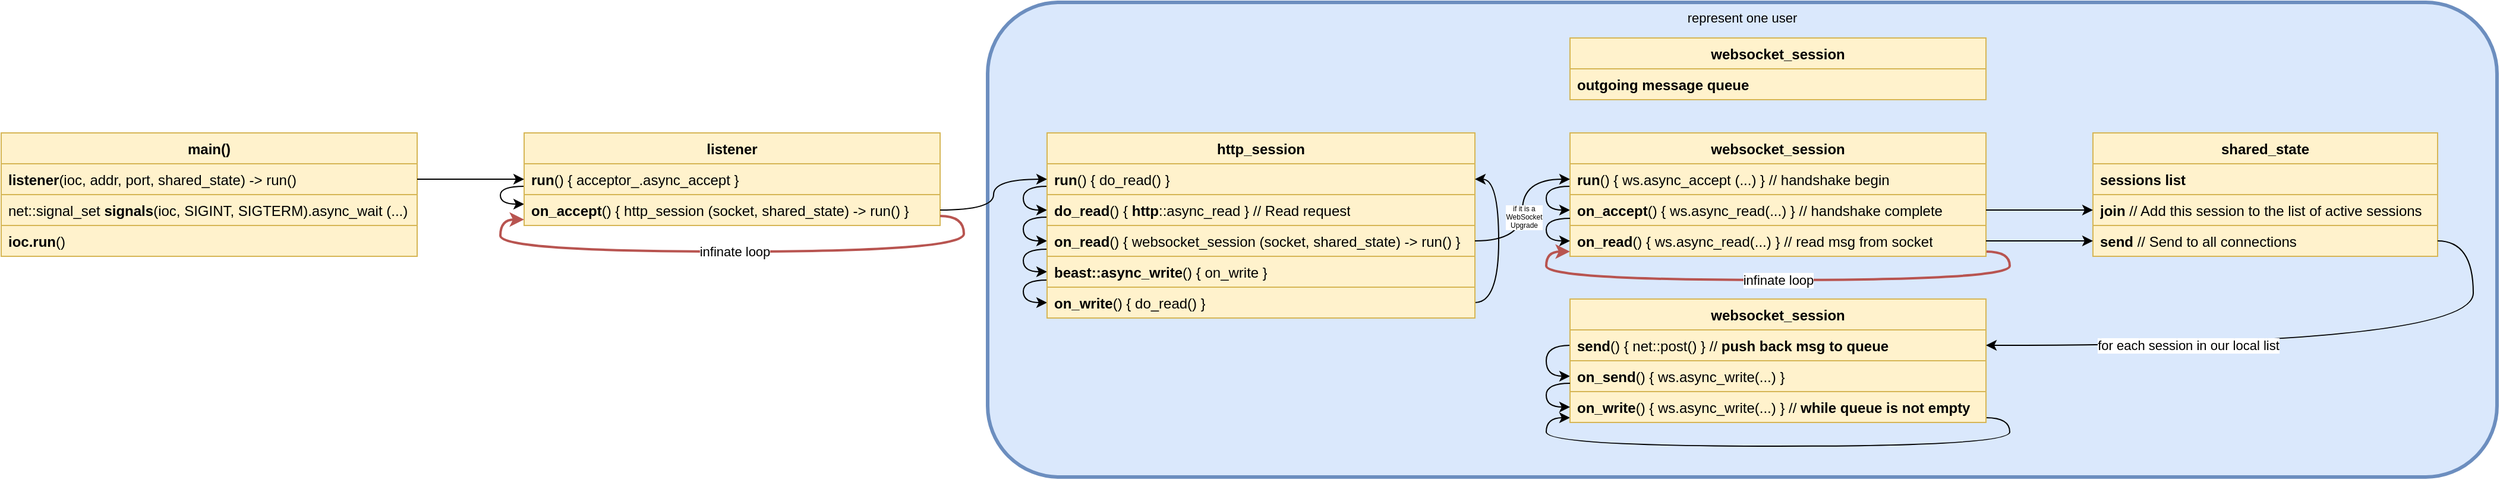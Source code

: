 <mxfile version="21.1.2" type="device">
  <diagram name="Page-1" id="tCR28_HBZf_tV_H6MwSp">
    <mxGraphModel dx="2173" dy="1190" grid="0" gridSize="10" guides="1" tooltips="1" connect="1" arrows="1" fold="1" page="0" pageScale="1" pageWidth="850" pageHeight="1100" math="0" shadow="0">
      <root>
        <mxCell id="0" />
        <mxCell id="1" parent="0" />
        <mxCell id="aDDi9L3SPapKVW95Jl-m-75" value="represent one user" style="rounded=1;whiteSpace=wrap;html=1;fontFamily=Helvetica;fontSize=11;strokeWidth=3;fillColor=#dae8fc;strokeColor=#6c8ebf;verticalAlign=top;" vertex="1" parent="1">
          <mxGeometry x="830" y="230" width="1270" height="400" as="geometry" />
        </mxCell>
        <mxCell id="aDDi9L3SPapKVW95Jl-m-3" value="main()" style="swimlane;fontStyle=1;align=center;verticalAlign=top;childLayout=stackLayout;horizontal=1;startSize=26;horizontalStack=0;resizeParent=1;resizeParentMax=0;resizeLast=0;collapsible=1;marginBottom=0;whiteSpace=wrap;html=1;fillColor=#fff2cc;strokeColor=#d6b656;" vertex="1" parent="1">
          <mxGeometry y="340" width="350" height="104" as="geometry" />
        </mxCell>
        <mxCell id="aDDi9L3SPapKVW95Jl-m-4" value="&lt;b&gt;listener&lt;/b&gt;(ioc, addr, port, shared_state) -&amp;gt; run()" style="text;strokeColor=#d6b656;fillColor=#fff2cc;align=left;verticalAlign=top;spacingLeft=4;spacingRight=4;overflow=hidden;rotatable=0;points=[[0,0.5],[1,0.5]];portConstraint=eastwest;whiteSpace=wrap;html=1;" vertex="1" parent="aDDi9L3SPapKVW95Jl-m-3">
          <mxGeometry y="26" width="350" height="26" as="geometry" />
        </mxCell>
        <mxCell id="aDDi9L3SPapKVW95Jl-m-8" value="net::signal_set &lt;b&gt;signals&lt;/b&gt;(ioc, SIGINT, SIGTERM).async_wait (...)" style="text;strokeColor=#d6b656;fillColor=#fff2cc;align=left;verticalAlign=top;spacingLeft=4;spacingRight=4;overflow=hidden;rotatable=0;points=[[0,0.5],[1,0.5]];portConstraint=eastwest;whiteSpace=wrap;html=1;" vertex="1" parent="aDDi9L3SPapKVW95Jl-m-3">
          <mxGeometry y="52" width="350" height="26" as="geometry" />
        </mxCell>
        <mxCell id="aDDi9L3SPapKVW95Jl-m-7" value="&lt;b&gt;ioc.run&lt;/b&gt;()" style="text;strokeColor=#d6b656;fillColor=#fff2cc;align=left;verticalAlign=top;spacingLeft=4;spacingRight=4;overflow=hidden;rotatable=0;points=[[0,0.5],[1,0.5]];portConstraint=eastwest;whiteSpace=wrap;html=1;" vertex="1" parent="aDDi9L3SPapKVW95Jl-m-3">
          <mxGeometry y="78" width="350" height="26" as="geometry" />
        </mxCell>
        <mxCell id="aDDi9L3SPapKVW95Jl-m-9" value="listener" style="swimlane;fontStyle=1;align=center;verticalAlign=top;childLayout=stackLayout;horizontal=1;startSize=26;horizontalStack=0;resizeParent=1;resizeParentMax=0;resizeLast=0;collapsible=1;marginBottom=0;whiteSpace=wrap;html=1;fillColor=#fff2cc;strokeColor=#d6b656;" vertex="1" parent="1">
          <mxGeometry x="440" y="340" width="350" height="78" as="geometry" />
        </mxCell>
        <mxCell id="aDDi9L3SPapKVW95Jl-m-18" style="edgeStyle=orthogonalEdgeStyle;shape=connector;curved=1;rounded=0;orthogonalLoop=1;jettySize=auto;html=1;labelBackgroundColor=default;strokeColor=default;fontFamily=Helvetica;fontSize=11;fontColor=default;endArrow=classic;" edge="1" parent="aDDi9L3SPapKVW95Jl-m-9" source="aDDi9L3SPapKVW95Jl-m-10" target="aDDi9L3SPapKVW95Jl-m-13">
          <mxGeometry relative="1" as="geometry">
            <Array as="points">
              <mxPoint x="-20" y="45" />
              <mxPoint x="-20" y="60" />
            </Array>
          </mxGeometry>
        </mxCell>
        <mxCell id="aDDi9L3SPapKVW95Jl-m-10" value="&lt;b&gt;run&lt;/b&gt;() { acceptor_.async_accept }" style="text;strokeColor=#d6b656;fillColor=#fff2cc;align=left;verticalAlign=top;spacingLeft=4;spacingRight=4;overflow=hidden;rotatable=0;points=[[0,0.5],[1,0.5]];portConstraint=eastwest;whiteSpace=wrap;html=1;" vertex="1" parent="aDDi9L3SPapKVW95Jl-m-9">
          <mxGeometry y="26" width="350" height="26" as="geometry" />
        </mxCell>
        <mxCell id="aDDi9L3SPapKVW95Jl-m-13" value="&lt;b&gt;on_accept&lt;/b&gt;() {&amp;nbsp;http_session (socket, shared_state) -&amp;gt; run()&lt;span style=&quot;background-color: initial;&quot;&gt;&amp;nbsp;}&lt;/span&gt;" style="text;strokeColor=#d6b656;fillColor=#fff2cc;align=left;verticalAlign=top;spacingLeft=4;spacingRight=4;overflow=hidden;rotatable=0;points=[[0,0.5],[1,0.5]];portConstraint=eastwest;whiteSpace=wrap;html=1;" vertex="1" parent="aDDi9L3SPapKVW95Jl-m-9">
          <mxGeometry y="52" width="350" height="26" as="geometry" />
        </mxCell>
        <mxCell id="aDDi9L3SPapKVW95Jl-m-49" value="infinate loop" style="edgeStyle=orthogonalEdgeStyle;shape=connector;curved=1;rounded=0;orthogonalLoop=1;jettySize=auto;html=1;labelBackgroundColor=default;strokeColor=#b85450;fontFamily=Helvetica;fontSize=11;fontColor=default;endArrow=classic;fillColor=#f8cecc;strokeWidth=2;" edge="1" parent="aDDi9L3SPapKVW95Jl-m-9" source="aDDi9L3SPapKVW95Jl-m-13" target="aDDi9L3SPapKVW95Jl-m-13">
          <mxGeometry relative="1" as="geometry">
            <mxPoint x="180" y="100" as="targetPoint" />
            <Array as="points">
              <mxPoint x="370" y="70" />
              <mxPoint x="370" y="100" />
              <mxPoint x="-20" y="100" />
              <mxPoint x="-20" y="73" />
            </Array>
          </mxGeometry>
        </mxCell>
        <mxCell id="aDDi9L3SPapKVW95Jl-m-14" value="http_session" style="swimlane;fontStyle=1;align=center;verticalAlign=top;childLayout=stackLayout;horizontal=1;startSize=26;horizontalStack=0;resizeParent=1;resizeParentMax=0;resizeLast=0;collapsible=1;marginBottom=0;whiteSpace=wrap;html=1;fillColor=#fff2cc;strokeColor=#d6b656;" vertex="1" parent="1">
          <mxGeometry x="880" y="340" width="360" height="156" as="geometry" />
        </mxCell>
        <mxCell id="aDDi9L3SPapKVW95Jl-m-26" style="edgeStyle=orthogonalEdgeStyle;shape=connector;curved=1;rounded=0;orthogonalLoop=1;jettySize=auto;html=1;entryX=0;entryY=0.5;entryDx=0;entryDy=0;labelBackgroundColor=default;strokeColor=default;fontFamily=Helvetica;fontSize=11;fontColor=default;endArrow=classic;" edge="1" parent="aDDi9L3SPapKVW95Jl-m-14" source="aDDi9L3SPapKVW95Jl-m-15" target="aDDi9L3SPapKVW95Jl-m-20">
          <mxGeometry relative="1" as="geometry">
            <Array as="points">
              <mxPoint x="-20" y="45" />
              <mxPoint x="-20" y="65" />
            </Array>
          </mxGeometry>
        </mxCell>
        <mxCell id="aDDi9L3SPapKVW95Jl-m-15" value="&lt;b&gt;run&lt;/b&gt;() { do_read() }" style="text;strokeColor=#d6b656;fillColor=#fff2cc;align=left;verticalAlign=top;spacingLeft=4;spacingRight=4;overflow=hidden;rotatable=0;points=[[0,0.5],[1,0.5]];portConstraint=eastwest;whiteSpace=wrap;html=1;" vertex="1" parent="aDDi9L3SPapKVW95Jl-m-14">
          <mxGeometry y="26" width="360" height="26" as="geometry" />
        </mxCell>
        <mxCell id="aDDi9L3SPapKVW95Jl-m-27" style="edgeStyle=orthogonalEdgeStyle;shape=connector;curved=1;rounded=0;orthogonalLoop=1;jettySize=auto;html=1;entryX=0;entryY=0.5;entryDx=0;entryDy=0;labelBackgroundColor=default;strokeColor=default;fontFamily=Helvetica;fontSize=11;fontColor=default;endArrow=classic;" edge="1" parent="aDDi9L3SPapKVW95Jl-m-14" source="aDDi9L3SPapKVW95Jl-m-20" target="aDDi9L3SPapKVW95Jl-m-21">
          <mxGeometry relative="1" as="geometry">
            <Array as="points">
              <mxPoint x="-20" y="71" />
              <mxPoint x="-20" y="91" />
            </Array>
          </mxGeometry>
        </mxCell>
        <mxCell id="aDDi9L3SPapKVW95Jl-m-20" value="&lt;b&gt;do_read&lt;/b&gt;() {&amp;nbsp;&lt;b&gt;http&lt;/b&gt;::async_read }&amp;nbsp;// Read request" style="text;strokeColor=#d6b656;fillColor=#fff2cc;align=left;verticalAlign=top;spacingLeft=4;spacingRight=4;overflow=hidden;rotatable=0;points=[[0,0.5],[1,0.5]];portConstraint=eastwest;whiteSpace=wrap;html=1;" vertex="1" parent="aDDi9L3SPapKVW95Jl-m-14">
          <mxGeometry y="52" width="360" height="26" as="geometry" />
        </mxCell>
        <mxCell id="aDDi9L3SPapKVW95Jl-m-77" style="edgeStyle=orthogonalEdgeStyle;shape=connector;curved=1;rounded=0;orthogonalLoop=1;jettySize=auto;html=1;entryX=0;entryY=0.5;entryDx=0;entryDy=0;labelBackgroundColor=default;strokeColor=default;fontFamily=Helvetica;fontSize=11;fontColor=default;endArrow=classic;" edge="1" parent="aDDi9L3SPapKVW95Jl-m-14" source="aDDi9L3SPapKVW95Jl-m-21" target="aDDi9L3SPapKVW95Jl-m-42">
          <mxGeometry relative="1" as="geometry">
            <Array as="points">
              <mxPoint x="-20" y="98" />
              <mxPoint x="-20" y="117" />
            </Array>
          </mxGeometry>
        </mxCell>
        <mxCell id="aDDi9L3SPapKVW95Jl-m-21" value="&lt;b&gt;on_read&lt;/b&gt;() { websocket_session (socket, shared_state) -&amp;gt; run()&amp;nbsp;}" style="text;strokeColor=#d6b656;fillColor=#fff2cc;align=left;verticalAlign=top;spacingLeft=4;spacingRight=4;overflow=hidden;rotatable=0;points=[[0,0.5],[1,0.5]];portConstraint=eastwest;whiteSpace=wrap;html=1;" vertex="1" parent="aDDi9L3SPapKVW95Jl-m-14">
          <mxGeometry y="78" width="360" height="26" as="geometry" />
        </mxCell>
        <mxCell id="aDDi9L3SPapKVW95Jl-m-46" style="edgeStyle=orthogonalEdgeStyle;shape=connector;curved=1;rounded=0;orthogonalLoop=1;jettySize=auto;html=1;labelBackgroundColor=default;strokeColor=default;fontFamily=Helvetica;fontSize=11;fontColor=default;endArrow=classic;entryX=0;entryY=0.5;entryDx=0;entryDy=0;" edge="1" parent="aDDi9L3SPapKVW95Jl-m-14" source="aDDi9L3SPapKVW95Jl-m-42" target="aDDi9L3SPapKVW95Jl-m-43">
          <mxGeometry relative="1" as="geometry">
            <Array as="points">
              <mxPoint x="-20" y="124" />
              <mxPoint x="-20" y="143" />
            </Array>
          </mxGeometry>
        </mxCell>
        <mxCell id="aDDi9L3SPapKVW95Jl-m-42" value="&lt;b&gt;beast::async_write&lt;/b&gt;() {&amp;nbsp;on_write&lt;span style=&quot;background-color: initial;&quot;&gt;&amp;nbsp;}&lt;/span&gt;" style="text;strokeColor=#d6b656;fillColor=#fff2cc;align=left;verticalAlign=top;spacingLeft=4;spacingRight=4;overflow=hidden;rotatable=0;points=[[0,0.5],[1,0.5]];portConstraint=eastwest;whiteSpace=wrap;html=1;" vertex="1" parent="aDDi9L3SPapKVW95Jl-m-14">
          <mxGeometry y="104" width="360" height="26" as="geometry" />
        </mxCell>
        <mxCell id="aDDi9L3SPapKVW95Jl-m-48" style="edgeStyle=orthogonalEdgeStyle;shape=connector;curved=1;rounded=0;orthogonalLoop=1;jettySize=auto;html=1;labelBackgroundColor=default;strokeColor=default;fontFamily=Helvetica;fontSize=11;fontColor=default;endArrow=classic;" edge="1" parent="aDDi9L3SPapKVW95Jl-m-14" source="aDDi9L3SPapKVW95Jl-m-43" target="aDDi9L3SPapKVW95Jl-m-15">
          <mxGeometry relative="1" as="geometry">
            <Array as="points">
              <mxPoint x="380" y="143" />
              <mxPoint x="380" y="39" />
            </Array>
          </mxGeometry>
        </mxCell>
        <mxCell id="aDDi9L3SPapKVW95Jl-m-43" value="&lt;b&gt;on_write&lt;/b&gt;() {&amp;nbsp;&lt;span style=&quot;background-color: initial;&quot;&gt;do_read() }&lt;/span&gt;" style="text;strokeColor=#d6b656;fillColor=#fff2cc;align=left;verticalAlign=top;spacingLeft=4;spacingRight=4;overflow=hidden;rotatable=0;points=[[0,0.5],[1,0.5]];portConstraint=eastwest;whiteSpace=wrap;html=1;" vertex="1" parent="aDDi9L3SPapKVW95Jl-m-14">
          <mxGeometry y="130" width="360" height="26" as="geometry" />
        </mxCell>
        <mxCell id="aDDi9L3SPapKVW95Jl-m-17" style="edgeStyle=orthogonalEdgeStyle;rounded=0;orthogonalLoop=1;jettySize=auto;html=1;curved=1;" edge="1" parent="1" source="aDDi9L3SPapKVW95Jl-m-4" target="aDDi9L3SPapKVW95Jl-m-10">
          <mxGeometry relative="1" as="geometry" />
        </mxCell>
        <mxCell id="aDDi9L3SPapKVW95Jl-m-19" style="edgeStyle=orthogonalEdgeStyle;shape=connector;curved=1;rounded=0;orthogonalLoop=1;jettySize=auto;html=1;labelBackgroundColor=default;strokeColor=default;fontFamily=Helvetica;fontSize=11;fontColor=default;endArrow=classic;" edge="1" parent="1" source="aDDi9L3SPapKVW95Jl-m-13" target="aDDi9L3SPapKVW95Jl-m-15">
          <mxGeometry relative="1" as="geometry" />
        </mxCell>
        <mxCell id="aDDi9L3SPapKVW95Jl-m-22" value="websocket_session" style="swimlane;fontStyle=1;align=center;verticalAlign=top;childLayout=stackLayout;horizontal=1;startSize=26;horizontalStack=0;resizeParent=1;resizeParentMax=0;resizeLast=0;collapsible=1;marginBottom=0;whiteSpace=wrap;html=1;fillColor=#fff2cc;strokeColor=#d6b656;" vertex="1" parent="1">
          <mxGeometry x="1320" y="340" width="350" height="104" as="geometry" />
        </mxCell>
        <mxCell id="aDDi9L3SPapKVW95Jl-m-36" style="edgeStyle=orthogonalEdgeStyle;shape=connector;curved=1;rounded=0;orthogonalLoop=1;jettySize=auto;html=1;entryX=0;entryY=0.5;entryDx=0;entryDy=0;labelBackgroundColor=default;strokeColor=default;fontFamily=Helvetica;fontSize=11;fontColor=default;endArrow=classic;" edge="1" parent="aDDi9L3SPapKVW95Jl-m-22" source="aDDi9L3SPapKVW95Jl-m-23" target="aDDi9L3SPapKVW95Jl-m-33">
          <mxGeometry relative="1" as="geometry">
            <Array as="points">
              <mxPoint x="-20" y="45" />
              <mxPoint x="-20" y="65" />
            </Array>
          </mxGeometry>
        </mxCell>
        <mxCell id="aDDi9L3SPapKVW95Jl-m-23" value="&lt;b&gt;run&lt;/b&gt;() { ws.async_accept (...) } // handshake begin" style="text;strokeColor=#d6b656;fillColor=#fff2cc;align=left;verticalAlign=top;spacingLeft=4;spacingRight=4;overflow=hidden;rotatable=0;points=[[0,0.5],[1,0.5]];portConstraint=eastwest;whiteSpace=wrap;html=1;" vertex="1" parent="aDDi9L3SPapKVW95Jl-m-22">
          <mxGeometry y="26" width="350" height="26" as="geometry" />
        </mxCell>
        <mxCell id="aDDi9L3SPapKVW95Jl-m-41" value="infinate loop" style="edgeStyle=orthogonalEdgeStyle;shape=connector;curved=1;rounded=0;orthogonalLoop=1;jettySize=auto;html=1;labelBackgroundColor=default;strokeColor=#b85450;fontFamily=Helvetica;fontSize=11;fontColor=default;endArrow=classic;strokeWidth=2;fillColor=#f8cecc;" edge="1" parent="aDDi9L3SPapKVW95Jl-m-22" source="aDDi9L3SPapKVW95Jl-m-34" target="aDDi9L3SPapKVW95Jl-m-34">
          <mxGeometry relative="1" as="geometry">
            <mxPoint x="-10" y="100" as="targetPoint" />
            <Array as="points">
              <mxPoint x="370" y="100" />
              <mxPoint x="370" y="124" />
              <mxPoint x="-20" y="124" />
              <mxPoint x="-20" y="100" />
            </Array>
          </mxGeometry>
        </mxCell>
        <mxCell id="aDDi9L3SPapKVW95Jl-m-33" value="&lt;b&gt;on_accept&lt;/b&gt;() { ws.async_read(...) } // handshake complete" style="text;strokeColor=#d6b656;fillColor=#fff2cc;align=left;verticalAlign=top;spacingLeft=4;spacingRight=4;overflow=hidden;rotatable=0;points=[[0,0.5],[1,0.5]];portConstraint=eastwest;whiteSpace=wrap;html=1;" vertex="1" parent="aDDi9L3SPapKVW95Jl-m-22">
          <mxGeometry y="52" width="350" height="26" as="geometry" />
        </mxCell>
        <mxCell id="aDDi9L3SPapKVW95Jl-m-34" value="&lt;b&gt;on_read&lt;/b&gt;() { ws.async_read(...) } // read msg from socket" style="text;strokeColor=#d6b656;fillColor=#fff2cc;align=left;verticalAlign=top;spacingLeft=4;spacingRight=4;overflow=hidden;rotatable=0;points=[[0,0.5],[1,0.5]];portConstraint=eastwest;whiteSpace=wrap;html=1;" vertex="1" parent="aDDi9L3SPapKVW95Jl-m-22">
          <mxGeometry y="78" width="350" height="26" as="geometry" />
        </mxCell>
        <mxCell id="aDDi9L3SPapKVW95Jl-m-39" style="edgeStyle=orthogonalEdgeStyle;shape=connector;curved=1;rounded=0;orthogonalLoop=1;jettySize=auto;html=1;entryX=0;entryY=0.5;entryDx=0;entryDy=0;labelBackgroundColor=default;strokeColor=default;fontFamily=Helvetica;fontSize=11;fontColor=default;endArrow=classic;" edge="1" parent="aDDi9L3SPapKVW95Jl-m-22" source="aDDi9L3SPapKVW95Jl-m-33" target="aDDi9L3SPapKVW95Jl-m-34">
          <mxGeometry relative="1" as="geometry">
            <mxPoint x="10" y="49" as="sourcePoint" />
            <mxPoint x="10" y="75" as="targetPoint" />
            <Array as="points">
              <mxPoint x="-20" y="72" />
              <mxPoint x="-20" y="91" />
            </Array>
          </mxGeometry>
        </mxCell>
        <mxCell id="aDDi9L3SPapKVW95Jl-m-28" style="edgeStyle=orthogonalEdgeStyle;shape=connector;curved=1;rounded=0;orthogonalLoop=1;jettySize=auto;html=1;exitX=1;exitY=0.5;exitDx=0;exitDy=0;labelBackgroundColor=default;strokeColor=default;fontFamily=Helvetica;fontSize=11;fontColor=default;endArrow=classic;" edge="1" parent="1" source="aDDi9L3SPapKVW95Jl-m-21" target="aDDi9L3SPapKVW95Jl-m-23">
          <mxGeometry relative="1" as="geometry" />
        </mxCell>
        <mxCell id="aDDi9L3SPapKVW95Jl-m-76" value="if it is a &lt;br style=&quot;font-size: 6px;&quot;&gt;WebSocket &lt;br style=&quot;font-size: 6px;&quot;&gt;Upgrade" style="edgeLabel;html=1;align=center;verticalAlign=middle;resizable=0;points=[];fontSize=6;fontFamily=Helvetica;fontColor=default;" vertex="1" connectable="0" parent="aDDi9L3SPapKVW95Jl-m-28">
          <mxGeometry x="-0.093" y="-1" relative="1" as="geometry">
            <mxPoint as="offset" />
          </mxGeometry>
        </mxCell>
        <mxCell id="aDDi9L3SPapKVW95Jl-m-29" value="shared_state" style="swimlane;fontStyle=1;align=center;verticalAlign=top;childLayout=stackLayout;horizontal=1;startSize=26;horizontalStack=0;resizeParent=1;resizeParentMax=0;resizeLast=0;collapsible=1;marginBottom=0;whiteSpace=wrap;html=1;fillColor=#fff2cc;strokeColor=#d6b656;" vertex="1" parent="1">
          <mxGeometry x="1760" y="340" width="290" height="104" as="geometry" />
        </mxCell>
        <mxCell id="aDDi9L3SPapKVW95Jl-m-73" value="&lt;b&gt;sessions list&lt;/b&gt;" style="text;strokeColor=#d6b656;fillColor=#fff2cc;align=left;verticalAlign=top;spacingLeft=4;spacingRight=4;overflow=hidden;rotatable=0;points=[[0,0.5],[1,0.5]];portConstraint=eastwest;whiteSpace=wrap;html=1;" vertex="1" parent="aDDi9L3SPapKVW95Jl-m-29">
          <mxGeometry y="26" width="290" height="26" as="geometry" />
        </mxCell>
        <mxCell id="aDDi9L3SPapKVW95Jl-m-30" value="&lt;b&gt;join&amp;nbsp;&lt;/b&gt;// Add this session to the list of active sessions" style="text;strokeColor=#d6b656;fillColor=#fff2cc;align=left;verticalAlign=top;spacingLeft=4;spacingRight=4;overflow=hidden;rotatable=0;points=[[0,0.5],[1,0.5]];portConstraint=eastwest;whiteSpace=wrap;html=1;" vertex="1" parent="aDDi9L3SPapKVW95Jl-m-29">
          <mxGeometry y="52" width="290" height="26" as="geometry" />
        </mxCell>
        <mxCell id="aDDi9L3SPapKVW95Jl-m-31" value="&lt;b&gt;send&amp;nbsp;&lt;/b&gt;// Send to all connections" style="text;strokeColor=#d6b656;fillColor=#fff2cc;align=left;verticalAlign=top;spacingLeft=4;spacingRight=4;overflow=hidden;rotatable=0;points=[[0,0.5],[1,0.5]];portConstraint=eastwest;whiteSpace=wrap;html=1;" vertex="1" parent="aDDi9L3SPapKVW95Jl-m-29">
          <mxGeometry y="78" width="290" height="26" as="geometry" />
        </mxCell>
        <mxCell id="aDDi9L3SPapKVW95Jl-m-35" style="edgeStyle=orthogonalEdgeStyle;shape=connector;curved=1;rounded=0;orthogonalLoop=1;jettySize=auto;html=1;labelBackgroundColor=default;strokeColor=default;fontFamily=Helvetica;fontSize=11;fontColor=default;endArrow=classic;" edge="1" parent="1" source="aDDi9L3SPapKVW95Jl-m-33" target="aDDi9L3SPapKVW95Jl-m-30">
          <mxGeometry relative="1" as="geometry" />
        </mxCell>
        <mxCell id="aDDi9L3SPapKVW95Jl-m-40" style="edgeStyle=orthogonalEdgeStyle;shape=connector;curved=1;rounded=0;orthogonalLoop=1;jettySize=auto;html=1;labelBackgroundColor=default;strokeColor=default;fontFamily=Helvetica;fontSize=11;fontColor=default;endArrow=classic;" edge="1" parent="1" source="aDDi9L3SPapKVW95Jl-m-34" target="aDDi9L3SPapKVW95Jl-m-31">
          <mxGeometry relative="1" as="geometry" />
        </mxCell>
        <mxCell id="aDDi9L3SPapKVW95Jl-m-58" value="websocket_session" style="swimlane;fontStyle=1;align=center;verticalAlign=top;childLayout=stackLayout;horizontal=1;startSize=26;horizontalStack=0;resizeParent=1;resizeParentMax=0;resizeLast=0;collapsible=1;marginBottom=0;whiteSpace=wrap;html=1;fillColor=#fff2cc;strokeColor=#d6b656;" vertex="1" parent="1">
          <mxGeometry x="1320" y="480" width="350" height="104" as="geometry" />
        </mxCell>
        <mxCell id="aDDi9L3SPapKVW95Jl-m-59" style="edgeStyle=orthogonalEdgeStyle;shape=connector;curved=1;rounded=0;orthogonalLoop=1;jettySize=auto;html=1;exitX=0;exitY=0.5;exitDx=0;exitDy=0;entryX=0;entryY=0.5;entryDx=0;entryDy=0;labelBackgroundColor=default;strokeColor=default;fontFamily=Helvetica;fontSize=11;fontColor=default;endArrow=classic;" edge="1" parent="aDDi9L3SPapKVW95Jl-m-58" source="aDDi9L3SPapKVW95Jl-m-60" target="aDDi9L3SPapKVW95Jl-m-61">
          <mxGeometry relative="1" as="geometry">
            <Array as="points">
              <mxPoint x="-20" y="39" />
              <mxPoint x="-20" y="65" />
            </Array>
          </mxGeometry>
        </mxCell>
        <mxCell id="aDDi9L3SPapKVW95Jl-m-60" value="&lt;b&gt;send&lt;/b&gt;() { net::post() } // &lt;b&gt;push back msg to queue&lt;/b&gt;" style="text;strokeColor=#d6b656;fillColor=#fff2cc;align=left;verticalAlign=top;spacingLeft=4;spacingRight=4;overflow=hidden;rotatable=0;points=[[0,0.5],[1,0.5]];portConstraint=eastwest;whiteSpace=wrap;html=1;" vertex="1" parent="aDDi9L3SPapKVW95Jl-m-58">
          <mxGeometry y="26" width="350" height="26" as="geometry" />
        </mxCell>
        <mxCell id="aDDi9L3SPapKVW95Jl-m-61" value="&lt;b&gt;on_send&lt;/b&gt;() { ws.async_write(...) }" style="text;strokeColor=#d6b656;fillColor=#fff2cc;align=left;verticalAlign=top;spacingLeft=4;spacingRight=4;overflow=hidden;rotatable=0;points=[[0,0.5],[1,0.5]];portConstraint=eastwest;whiteSpace=wrap;html=1;" vertex="1" parent="aDDi9L3SPapKVW95Jl-m-58">
          <mxGeometry y="52" width="350" height="26" as="geometry" />
        </mxCell>
        <mxCell id="aDDi9L3SPapKVW95Jl-m-62" style="edgeStyle=orthogonalEdgeStyle;shape=connector;curved=1;rounded=0;orthogonalLoop=1;jettySize=auto;html=1;labelBackgroundColor=default;strokeColor=default;fontFamily=Helvetica;fontSize=11;fontColor=default;endArrow=classic;" edge="1" parent="aDDi9L3SPapKVW95Jl-m-58" source="aDDi9L3SPapKVW95Jl-m-63" target="aDDi9L3SPapKVW95Jl-m-63">
          <mxGeometry relative="1" as="geometry">
            <mxPoint x="-10" y="100" as="targetPoint" />
            <Array as="points">
              <mxPoint x="370" y="100" />
              <mxPoint x="370" y="124" />
              <mxPoint x="-20" y="124" />
              <mxPoint x="-20" y="100" />
            </Array>
          </mxGeometry>
        </mxCell>
        <mxCell id="aDDi9L3SPapKVW95Jl-m-63" value="&lt;b&gt;on_write&lt;/b&gt;() { ws.async_write(...) } // &lt;b&gt;while queue is not empty&lt;/b&gt;" style="text;strokeColor=#d6b656;fillColor=#fff2cc;align=left;verticalAlign=top;spacingLeft=4;spacingRight=4;overflow=hidden;rotatable=0;points=[[0,0.5],[1,0.5]];portConstraint=eastwest;whiteSpace=wrap;html=1;" vertex="1" parent="aDDi9L3SPapKVW95Jl-m-58">
          <mxGeometry y="78" width="350" height="26" as="geometry" />
        </mxCell>
        <mxCell id="aDDi9L3SPapKVW95Jl-m-64" style="edgeStyle=orthogonalEdgeStyle;shape=connector;curved=1;rounded=0;orthogonalLoop=1;jettySize=auto;html=1;entryX=0;entryY=0.5;entryDx=0;entryDy=0;labelBackgroundColor=default;strokeColor=default;fontFamily=Helvetica;fontSize=11;fontColor=default;endArrow=classic;" edge="1" parent="aDDi9L3SPapKVW95Jl-m-58" source="aDDi9L3SPapKVW95Jl-m-61" target="aDDi9L3SPapKVW95Jl-m-63">
          <mxGeometry relative="1" as="geometry">
            <mxPoint x="10" y="49" as="sourcePoint" />
            <mxPoint x="10" y="75" as="targetPoint" />
            <Array as="points">
              <mxPoint x="-20" y="71" />
              <mxPoint x="-20" y="91" />
            </Array>
          </mxGeometry>
        </mxCell>
        <mxCell id="aDDi9L3SPapKVW95Jl-m-65" value="websocket_session" style="swimlane;fontStyle=1;align=center;verticalAlign=top;childLayout=stackLayout;horizontal=1;startSize=26;horizontalStack=0;resizeParent=1;resizeParentMax=0;resizeLast=0;collapsible=1;marginBottom=0;whiteSpace=wrap;html=1;fillColor=#fff2cc;strokeColor=#d6b656;" vertex="1" parent="1">
          <mxGeometry x="1320" y="260" width="350" height="52" as="geometry" />
        </mxCell>
        <mxCell id="aDDi9L3SPapKVW95Jl-m-67" value="&lt;b&gt;outgoing message queue&lt;/b&gt;" style="text;strokeColor=#d6b656;fillColor=#fff2cc;align=left;verticalAlign=top;spacingLeft=4;spacingRight=4;overflow=hidden;rotatable=0;points=[[0,0.5],[1,0.5]];portConstraint=eastwest;whiteSpace=wrap;html=1;" vertex="1" parent="aDDi9L3SPapKVW95Jl-m-65">
          <mxGeometry y="26" width="350" height="26" as="geometry" />
        </mxCell>
        <mxCell id="aDDi9L3SPapKVW95Jl-m-72" value="for each session in our local list" style="edgeStyle=orthogonalEdgeStyle;shape=connector;curved=1;rounded=0;orthogonalLoop=1;jettySize=auto;html=1;labelBackgroundColor=default;strokeColor=default;fontFamily=Helvetica;fontSize=11;fontColor=default;endArrow=classic;" edge="1" parent="1" source="aDDi9L3SPapKVW95Jl-m-31" target="aDDi9L3SPapKVW95Jl-m-60">
          <mxGeometry x="0.356" relative="1" as="geometry">
            <Array as="points">
              <mxPoint x="2080" y="431" />
              <mxPoint x="2080" y="519" />
            </Array>
            <mxPoint as="offset" />
          </mxGeometry>
        </mxCell>
      </root>
    </mxGraphModel>
  </diagram>
</mxfile>
